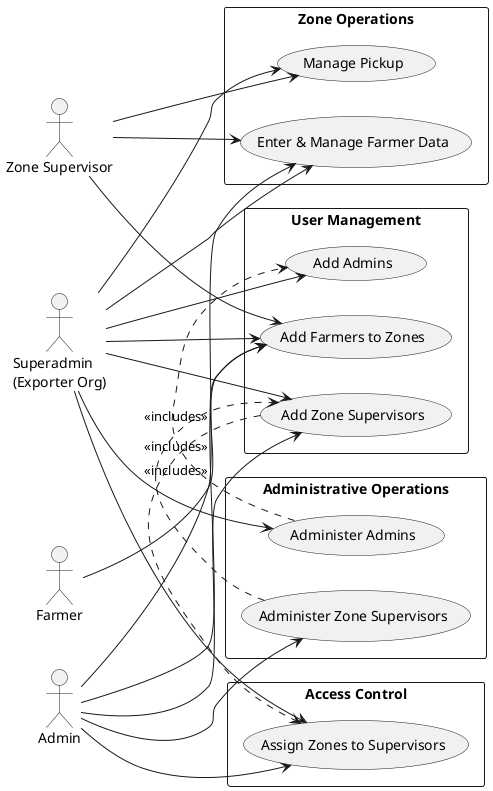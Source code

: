 ```plantuml
@startuml
left to right direction
skinparam packageStyle rectangle

actor "Superadmin\n(Exporter Org)" as Superadmin
actor "Admin" as Admin
actor "Zone Supervisor" as Supervisor
actor "Farmer" as Farmer

package "User Management" {
  usecase "Add Admins" as UC1
  usecase "Add Zone Supervisors" as UC2
  usecase "Add Farmers to Zones" as UC3
}

package "Access Control" {
  usecase "Assign Zones to Supervisors" as UC4
}

package "Zone Operations" {
  usecase "Manage Pickup" as UC5
  usecase "Enter & Manage Farmer Data" as UC6
}

package "Administrative Operations" {
  usecase "Administer Zone Supervisors" as UC7
  usecase "Administer Admins" as UC8
}

' Connections
Superadmin --> UC1
Superadmin --> UC8
Superadmin --> UC4
Superadmin --> UC2
Superadmin --> UC3
Superadmin --> UC5
Superadmin --> UC6

Admin       --> UC2
Admin       --> UC7
Admin       --> UC3
Admin       --> UC4
Admin       --> UC6

Supervisor  --> UC3
Supervisor  --> UC5
Supervisor  --> UC6

Farmer      --> UC3

' Use-case relationships
UC2 .> UC4 : <<includes>>
UC7 .> UC2 : <<includes>>
UC8 .> UC1 : <<includes>>

@enduml
```
